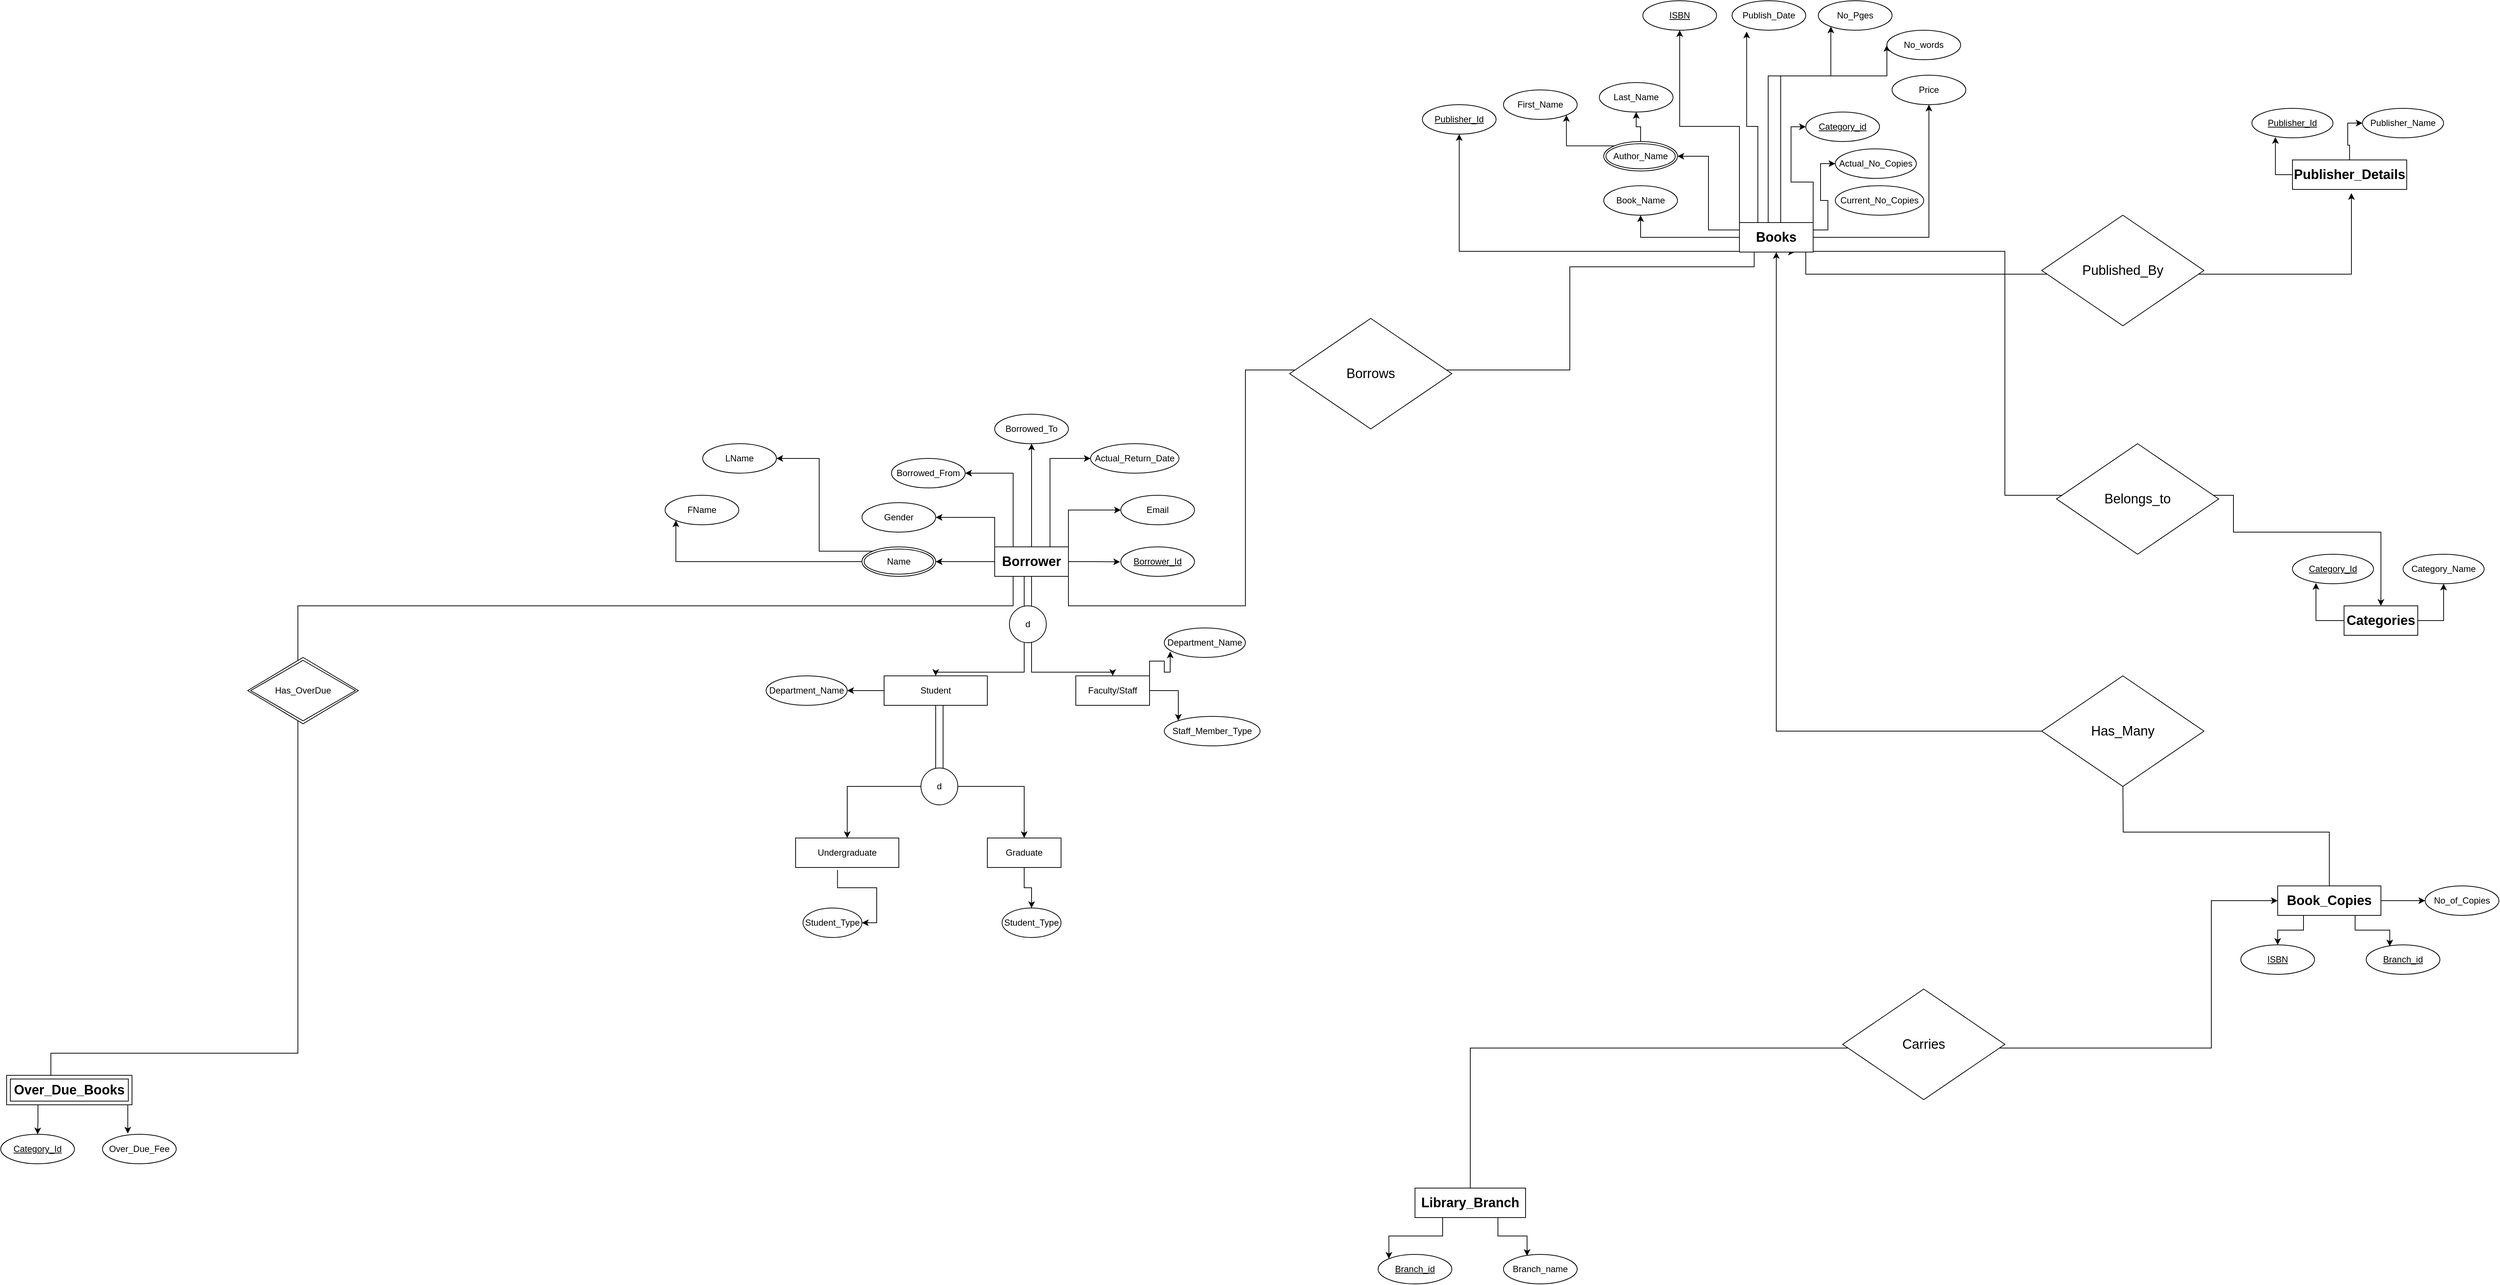 <mxfile version="14.0.5" type="device" pages="2"><diagram id="R2lEEEUBdFMjLlhIrx00" name="Page-1"><mxGraphModel dx="12807" dy="7220" grid="1" gridSize="17" guides="1" tooltips="1" connect="1" arrows="1" fold="1" page="1" pageScale="1" pageWidth="1100" pageHeight="1700" math="0" shadow="0" extFonts="Permanent Marker^https://fonts.googleapis.com/css?family=Permanent+Marker"><root><mxCell id="0"/><mxCell id="1" parent="0"/><mxCell id="sF-dN9CHuzprk0AB-L-R-98" style="edgeStyle=orthogonalEdgeStyle;rounded=0;orthogonalLoop=1;jettySize=auto;html=1;exitX=0.25;exitY=1;exitDx=0;exitDy=0;" parent="1" source="tCnFIZsFr3zpVP0fDSDP-2" edge="1"><mxGeometry relative="1" as="geometry"><mxPoint x="-1253" y="-692" as="sourcePoint"/><mxPoint x="-2533" y="-35" as="targetPoint"/><Array as="points"><mxPoint x="-1228" y="-692"/><mxPoint x="-2198" y="-692"/><mxPoint x="-2198" y="-85"/><mxPoint x="-2533" y="-85"/></Array></mxGeometry></mxCell><mxCell id="sF-dN9CHuzprk0AB-L-R-95" style="edgeStyle=orthogonalEdgeStyle;rounded=0;orthogonalLoop=1;jettySize=auto;html=1;entryX=0.4;entryY=0.2;entryDx=0;entryDy=0;entryPerimeter=0;" parent="1" edge="1"><mxGeometry relative="1" as="geometry"><mxPoint x="-1323" y="-557" as="sourcePoint"/><mxPoint x="-1323" y="-447" as="targetPoint"/></mxGeometry></mxCell><mxCell id="tCnFIZsFr3zpVP0fDSDP-6" style="edgeStyle=orthogonalEdgeStyle;rounded=0;orthogonalLoop=1;jettySize=auto;html=1;exitX=0.75;exitY=1;exitDx=0;exitDy=0;entryX=0.5;entryY=0;entryDx=0;entryDy=0;" parent="1" source="tCnFIZsFr3zpVP0fDSDP-2" target="tCnFIZsFr3zpVP0fDSDP-3" edge="1"><mxGeometry relative="1" as="geometry"><Array as="points"><mxPoint x="-1203" y="-732"/><mxPoint x="-1203" y="-602"/></Array></mxGeometry></mxCell><mxCell id="sF-dN9CHuzprk0AB-L-R-78" style="edgeStyle=orthogonalEdgeStyle;rounded=0;orthogonalLoop=1;jettySize=auto;html=1;exitX=0;exitY=0.5;exitDx=0;exitDy=0;" parent="1" source="tCnFIZsFr3zpVP0fDSDP-1" target="sF-dN9CHuzprk0AB-L-R-77" edge="1"><mxGeometry relative="1" as="geometry"/></mxCell><mxCell id="sF-dN9CHuzprk0AB-L-R-93" style="edgeStyle=orthogonalEdgeStyle;rounded=0;orthogonalLoop=1;jettySize=auto;html=1;entryX=0.4;entryY=0.2;entryDx=0;entryDy=0;entryPerimeter=0;" parent="1" source="tCnFIZsFr3zpVP0fDSDP-1" target="sF-dN9CHuzprk0AB-L-R-87" edge="1"><mxGeometry relative="1" as="geometry"/></mxCell><mxCell id="tCnFIZsFr3zpVP0fDSDP-1" value="Student" style="whiteSpace=wrap;html=1;align=center;" parent="1" vertex="1"><mxGeometry x="-1403" y="-597" width="140" height="40" as="geometry"/></mxCell><mxCell id="tCnFIZsFr3zpVP0fDSDP-4" style="edgeStyle=orthogonalEdgeStyle;rounded=0;orthogonalLoop=1;jettySize=auto;html=1;entryX=0.5;entryY=0;entryDx=0;entryDy=0;" parent="1" source="tCnFIZsFr3zpVP0fDSDP-2" target="tCnFIZsFr3zpVP0fDSDP-1" edge="1"><mxGeometry relative="1" as="geometry"><Array as="points"><mxPoint x="-1213" y="-602"/></Array></mxGeometry></mxCell><mxCell id="tCnFIZsFr3zpVP0fDSDP-16" style="edgeStyle=orthogonalEdgeStyle;rounded=0;orthogonalLoop=1;jettySize=auto;html=1;" parent="1" source="tCnFIZsFr3zpVP0fDSDP-2" target="tCnFIZsFr3zpVP0fDSDP-13" edge="1"><mxGeometry relative="1" as="geometry"/></mxCell><mxCell id="tCnFIZsFr3zpVP0fDSDP-17" style="edgeStyle=orthogonalEdgeStyle;rounded=0;orthogonalLoop=1;jettySize=auto;html=1;exitX=0;exitY=0;exitDx=0;exitDy=0;entryX=1;entryY=0.5;entryDx=0;entryDy=0;" parent="1" source="tCnFIZsFr3zpVP0fDSDP-2" target="tCnFIZsFr3zpVP0fDSDP-12" edge="1"><mxGeometry relative="1" as="geometry"/></mxCell><mxCell id="tCnFIZsFr3zpVP0fDSDP-18" style="edgeStyle=orthogonalEdgeStyle;rounded=0;orthogonalLoop=1;jettySize=auto;html=1;exitX=1;exitY=0;exitDx=0;exitDy=0;entryX=0;entryY=0.5;entryDx=0;entryDy=0;" parent="1" source="tCnFIZsFr3zpVP0fDSDP-2" target="tCnFIZsFr3zpVP0fDSDP-11" edge="1"><mxGeometry relative="1" as="geometry"><mxPoint x="-1093" y="-822" as="targetPoint"/></mxGeometry></mxCell><mxCell id="sF-dN9CHuzprk0AB-L-R-61" style="edgeStyle=orthogonalEdgeStyle;rounded=0;orthogonalLoop=1;jettySize=auto;html=1;exitX=1;exitY=0.5;exitDx=0;exitDy=0;" parent="1" source="tCnFIZsFr3zpVP0fDSDP-2" edge="1"><mxGeometry relative="1" as="geometry"><mxPoint x="-1083" y="-751.667" as="targetPoint"/></mxGeometry></mxCell><mxCell id="sF-dN9CHuzprk0AB-L-R-64" style="edgeStyle=orthogonalEdgeStyle;rounded=0;orthogonalLoop=1;jettySize=auto;html=1;exitX=0.5;exitY=0;exitDx=0;exitDy=0;entryX=0.5;entryY=1;entryDx=0;entryDy=0;" parent="1" source="tCnFIZsFr3zpVP0fDSDP-2" target="sF-dN9CHuzprk0AB-L-R-63" edge="1"><mxGeometry relative="1" as="geometry"/></mxCell><mxCell id="sF-dN9CHuzprk0AB-L-R-65" style="edgeStyle=orthogonalEdgeStyle;rounded=0;orthogonalLoop=1;jettySize=auto;html=1;exitX=0.25;exitY=0;exitDx=0;exitDy=0;entryX=1;entryY=0.5;entryDx=0;entryDy=0;" parent="1" source="tCnFIZsFr3zpVP0fDSDP-2" target="sF-dN9CHuzprk0AB-L-R-62" edge="1"><mxGeometry relative="1" as="geometry"/></mxCell><mxCell id="sF-dN9CHuzprk0AB-L-R-68" style="edgeStyle=orthogonalEdgeStyle;rounded=0;orthogonalLoop=1;jettySize=auto;html=1;exitX=0.75;exitY=0;exitDx=0;exitDy=0;entryX=0;entryY=0.5;entryDx=0;entryDy=0;" parent="1" source="tCnFIZsFr3zpVP0fDSDP-2" target="sF-dN9CHuzprk0AB-L-R-66" edge="1"><mxGeometry relative="1" as="geometry"/></mxCell><mxCell id="sF-dN9CHuzprk0AB-L-R-100" style="edgeStyle=orthogonalEdgeStyle;rounded=0;orthogonalLoop=1;jettySize=auto;html=1;exitX=1;exitY=1;exitDx=0;exitDy=0;entryX=0.75;entryY=1;entryDx=0;entryDy=0;" parent="1" source="tCnFIZsFr3zpVP0fDSDP-2" target="tCnFIZsFr3zpVP0fDSDP-47" edge="1"><mxGeometry relative="1" as="geometry"><Array as="points"><mxPoint x="-1153" y="-692"/><mxPoint x="-913" y="-692"/><mxPoint x="-913" y="-1012"/><mxPoint x="-473" y="-1012"/><mxPoint x="-473" y="-1152"/><mxPoint x="-223" y="-1152"/><mxPoint x="-223" y="-1172"/></Array></mxGeometry></mxCell><mxCell id="tCnFIZsFr3zpVP0fDSDP-2" value="&lt;b&gt;&lt;font style=&quot;font-size: 18px&quot;&gt;Borrower&lt;/font&gt;&lt;/b&gt;" style="whiteSpace=wrap;html=1;align=center;" parent="1" vertex="1"><mxGeometry x="-1253" y="-772" width="100" height="40" as="geometry"/></mxCell><mxCell id="tCnFIZsFr3zpVP0fDSDP-35" style="edgeStyle=orthogonalEdgeStyle;rounded=0;orthogonalLoop=1;jettySize=auto;html=1;exitX=1;exitY=0;exitDx=0;exitDy=0;entryX=0.073;entryY=0.8;entryDx=0;entryDy=0;entryPerimeter=0;" parent="1" source="tCnFIZsFr3zpVP0fDSDP-3" target="tCnFIZsFr3zpVP0fDSDP-34" edge="1"><mxGeometry relative="1" as="geometry"/></mxCell><mxCell id="sF-dN9CHuzprk0AB-L-R-118" style="edgeStyle=orthogonalEdgeStyle;rounded=0;orthogonalLoop=1;jettySize=auto;html=1;entryX=0;entryY=0;entryDx=0;entryDy=0;" parent="1" source="tCnFIZsFr3zpVP0fDSDP-3" target="sF-dN9CHuzprk0AB-L-R-117" edge="1"><mxGeometry relative="1" as="geometry"/></mxCell><mxCell id="tCnFIZsFr3zpVP0fDSDP-3" value="Faculty/Staff" style="whiteSpace=wrap;html=1;align=center;" parent="1" vertex="1"><mxGeometry x="-1143" y="-597" width="100" height="40" as="geometry"/></mxCell><mxCell id="tCnFIZsFr3zpVP0fDSDP-7" value="d" style="ellipse;whiteSpace=wrap;html=1;aspect=fixed;" parent="1" vertex="1"><mxGeometry x="-1233" y="-692" width="50" height="50" as="geometry"/></mxCell><mxCell id="tCnFIZsFr3zpVP0fDSDP-11" value="Email" style="ellipse;whiteSpace=wrap;html=1;align=center;" parent="1" vertex="1"><mxGeometry x="-1082" y="-842" width="100" height="40" as="geometry"/></mxCell><mxCell id="tCnFIZsFr3zpVP0fDSDP-12" value="Gender" style="ellipse;whiteSpace=wrap;html=1;align=center;" parent="1" vertex="1"><mxGeometry x="-1433" y="-832" width="100" height="40" as="geometry"/></mxCell><mxCell id="dFrWbCAz7sI0BylnyKHk-6" style="edgeStyle=orthogonalEdgeStyle;rounded=0;orthogonalLoop=1;jettySize=auto;html=1;entryX=0;entryY=1;entryDx=0;entryDy=0;" parent="1" source="tCnFIZsFr3zpVP0fDSDP-13" target="dFrWbCAz7sI0BylnyKHk-4" edge="1"><mxGeometry relative="1" as="geometry"/></mxCell><mxCell id="dFrWbCAz7sI0BylnyKHk-8" style="edgeStyle=orthogonalEdgeStyle;rounded=0;orthogonalLoop=1;jettySize=auto;html=1;exitX=0;exitY=0;exitDx=0;exitDy=0;entryX=1;entryY=0.5;entryDx=0;entryDy=0;" parent="1" source="tCnFIZsFr3zpVP0fDSDP-13" target="dFrWbCAz7sI0BylnyKHk-7" edge="1"><mxGeometry relative="1" as="geometry"/></mxCell><mxCell id="tCnFIZsFr3zpVP0fDSDP-13" value="Name" style="ellipse;shape=doubleEllipse;margin=3;whiteSpace=wrap;html=1;align=center;" parent="1" vertex="1"><mxGeometry x="-1433" y="-772" width="100" height="40" as="geometry"/></mxCell><mxCell id="tCnFIZsFr3zpVP0fDSDP-34" value="Department_Name" style="ellipse;whiteSpace=wrap;html=1;align=center;" parent="1" vertex="1"><mxGeometry x="-1023" y="-662" width="110" height="40" as="geometry"/></mxCell><mxCell id="tCnFIZsFr3zpVP0fDSDP-44" style="edgeStyle=orthogonalEdgeStyle;rounded=0;orthogonalLoop=1;jettySize=auto;html=1;" parent="1" source="tCnFIZsFr3zpVP0fDSDP-47" target="tCnFIZsFr3zpVP0fDSDP-54" edge="1"><mxGeometry relative="1" as="geometry"/></mxCell><mxCell id="tCnFIZsFr3zpVP0fDSDP-45" style="edgeStyle=orthogonalEdgeStyle;rounded=0;orthogonalLoop=1;jettySize=auto;html=1;exitX=0;exitY=0;exitDx=0;exitDy=0;entryX=0.5;entryY=1;entryDx=0;entryDy=0;" parent="1" source="tCnFIZsFr3zpVP0fDSDP-47" target="tCnFIZsFr3zpVP0fDSDP-53" edge="1"><mxGeometry relative="1" as="geometry"><mxPoint x="-323" y="-1462" as="targetPoint"/></mxGeometry></mxCell><mxCell id="tCnFIZsFr3zpVP0fDSDP-46" style="edgeStyle=orthogonalEdgeStyle;rounded=0;orthogonalLoop=1;jettySize=auto;html=1;exitX=1;exitY=0;exitDx=0;exitDy=0;entryX=0;entryY=0.5;entryDx=0;entryDy=0;" parent="1" source="tCnFIZsFr3zpVP0fDSDP-47" target="tCnFIZsFr3zpVP0fDSDP-52" edge="1"><mxGeometry relative="1" as="geometry"><mxPoint x="-83" y="-1262" as="targetPoint"/></mxGeometry></mxCell><mxCell id="sF-dN9CHuzprk0AB-L-R-48" style="edgeStyle=orthogonalEdgeStyle;rounded=0;orthogonalLoop=1;jettySize=auto;html=1;exitX=0;exitY=0.25;exitDx=0;exitDy=0;entryX=1;entryY=0.5;entryDx=0;entryDy=0;" parent="1" source="tCnFIZsFr3zpVP0fDSDP-47" target="tCnFIZsFr3zpVP0fDSDP-64" edge="1"><mxGeometry relative="1" as="geometry"/></mxCell><mxCell id="sF-dN9CHuzprk0AB-L-R-51" style="edgeStyle=orthogonalEdgeStyle;rounded=0;orthogonalLoop=1;jettySize=auto;html=1;exitX=1;exitY=0.25;exitDx=0;exitDy=0;entryX=0;entryY=0.5;entryDx=0;entryDy=0;" parent="1" source="tCnFIZsFr3zpVP0fDSDP-47" target="sF-dN9CHuzprk0AB-L-R-50" edge="1"><mxGeometry relative="1" as="geometry"/></mxCell><mxCell id="sF-dN9CHuzprk0AB-L-R-54" style="edgeStyle=orthogonalEdgeStyle;rounded=0;orthogonalLoop=1;jettySize=auto;html=1;exitX=0;exitY=0.75;exitDx=0;exitDy=0;entryX=0.5;entryY=1;entryDx=0;entryDy=0;" parent="1" source="tCnFIZsFr3zpVP0fDSDP-47" target="sF-dN9CHuzprk0AB-L-R-53" edge="1"><mxGeometry relative="1" as="geometry"><Array as="points"><mxPoint x="-243" y="-1173"/><mxPoint x="-623" y="-1173"/></Array></mxGeometry></mxCell><mxCell id="sF-dN9CHuzprk0AB-L-R-104" style="edgeStyle=orthogonalEdgeStyle;rounded=0;orthogonalLoop=1;jettySize=auto;html=1;" parent="1" source="tCnFIZsFr3zpVP0fDSDP-47" edge="1"><mxGeometry relative="1" as="geometry"><mxPoint x="587" y="-1252" as="targetPoint"/><Array as="points"><mxPoint x="-153" y="-1142"/><mxPoint x="587" y="-1142"/></Array></mxGeometry></mxCell><mxCell id="sF-dN9CHuzprk0AB-L-R-106" style="edgeStyle=orthogonalEdgeStyle;rounded=0;orthogonalLoop=1;jettySize=auto;html=1;entryX=0.5;entryY=0;entryDx=0;entryDy=0;" parent="1" source="tCnFIZsFr3zpVP0fDSDP-47" target="sF-dN9CHuzprk0AB-L-R-37" edge="1"><mxGeometry relative="1" as="geometry"><Array as="points"><mxPoint x="117" y="-1173"/><mxPoint x="117" y="-842"/><mxPoint x="427" y="-842"/><mxPoint x="427" y="-792"/><mxPoint x="627" y="-792"/></Array></mxGeometry></mxCell><mxCell id="sF-dN9CHuzprk0AB-L-R-108" style="edgeStyle=orthogonalEdgeStyle;rounded=0;orthogonalLoop=1;jettySize=auto;html=1;exitX=0;exitY=0.5;exitDx=0;exitDy=0;" parent="1" source="sF-dN9CHuzprk0AB-L-R-107" target="tCnFIZsFr3zpVP0fDSDP-47" edge="1"><mxGeometry relative="1" as="geometry"><Array as="points"><mxPoint x="-193" y="-522"/></Array></mxGeometry></mxCell><mxCell id="aJSfg6Ho2Bbn-dhYuhPz-5" style="edgeStyle=orthogonalEdgeStyle;rounded=0;orthogonalLoop=1;jettySize=auto;html=1;exitX=0.25;exitY=0;exitDx=0;exitDy=0;entryX=0.198;entryY=1.047;entryDx=0;entryDy=0;entryPerimeter=0;" edge="1" parent="1" source="tCnFIZsFr3zpVP0fDSDP-47" target="aJSfg6Ho2Bbn-dhYuhPz-1"><mxGeometry relative="1" as="geometry"/></mxCell><mxCell id="aJSfg6Ho2Bbn-dhYuhPz-6" style="edgeStyle=orthogonalEdgeStyle;rounded=0;orthogonalLoop=1;jettySize=auto;html=1;exitX=0.5;exitY=0;exitDx=0;exitDy=0;" edge="1" parent="1" source="tCnFIZsFr3zpVP0fDSDP-47" target="aJSfg6Ho2Bbn-dhYuhPz-2"><mxGeometry relative="1" as="geometry"><Array as="points"><mxPoint x="-204" y="-1212"/><mxPoint x="-204" y="-1411"/><mxPoint x="-119" y="-1411"/></Array></mxGeometry></mxCell><mxCell id="aJSfg6Ho2Bbn-dhYuhPz-7" style="edgeStyle=orthogonalEdgeStyle;rounded=0;orthogonalLoop=1;jettySize=auto;html=1;exitX=1;exitY=0.5;exitDx=0;exitDy=0;entryX=0.5;entryY=1;entryDx=0;entryDy=0;" edge="1" parent="1" source="tCnFIZsFr3zpVP0fDSDP-47" target="aJSfg6Ho2Bbn-dhYuhPz-4"><mxGeometry relative="1" as="geometry"><mxPoint x="17" y="-1360" as="targetPoint"/></mxGeometry></mxCell><mxCell id="aJSfg6Ho2Bbn-dhYuhPz-8" style="edgeStyle=orthogonalEdgeStyle;rounded=0;orthogonalLoop=1;jettySize=auto;html=1;exitX=0.75;exitY=0;exitDx=0;exitDy=0;entryX=0;entryY=0.5;entryDx=0;entryDy=0;" edge="1" parent="1" source="tCnFIZsFr3zpVP0fDSDP-47" target="aJSfg6Ho2Bbn-dhYuhPz-3"><mxGeometry relative="1" as="geometry"><Array as="points"><mxPoint x="-187" y="-1212"/><mxPoint x="-187" y="-1411"/><mxPoint x="-43" y="-1411"/></Array></mxGeometry></mxCell><mxCell id="tCnFIZsFr3zpVP0fDSDP-47" value="&lt;b&gt;&lt;font style=&quot;font-size: 18px&quot;&gt;Books&lt;/font&gt;&lt;/b&gt;" style="whiteSpace=wrap;html=1;align=center;" parent="1" vertex="1"><mxGeometry x="-243" y="-1212" width="100" height="40" as="geometry"/></mxCell><mxCell id="tCnFIZsFr3zpVP0fDSDP-52" value="&lt;u&gt;Category_id&lt;/u&gt;" style="ellipse;whiteSpace=wrap;html=1;align=center;" parent="1" vertex="1"><mxGeometry x="-153" y="-1362" width="100" height="40" as="geometry"/></mxCell><mxCell id="tCnFIZsFr3zpVP0fDSDP-53" value="&lt;u&gt;ISBN&lt;/u&gt;" style="ellipse;whiteSpace=wrap;html=1;align=center;" parent="1" vertex="1"><mxGeometry x="-374" y="-1513" width="100" height="40" as="geometry"/></mxCell><mxCell id="tCnFIZsFr3zpVP0fDSDP-54" value="Book_Name" style="ellipse;whiteSpace=wrap;html=1;align=center;" parent="1" vertex="1"><mxGeometry x="-427" y="-1262" width="100" height="40" as="geometry"/></mxCell><mxCell id="sF-dN9CHuzprk0AB-L-R-46" style="edgeStyle=orthogonalEdgeStyle;rounded=0;orthogonalLoop=1;jettySize=auto;html=1;exitX=0;exitY=0;exitDx=0;exitDy=0;entryX=1;entryY=1;entryDx=0;entryDy=0;" parent="1" source="tCnFIZsFr3zpVP0fDSDP-64" target="tCnFIZsFr3zpVP0fDSDP-66" edge="1"><mxGeometry relative="1" as="geometry"/></mxCell><mxCell id="sF-dN9CHuzprk0AB-L-R-47" style="edgeStyle=orthogonalEdgeStyle;rounded=0;orthogonalLoop=1;jettySize=auto;html=1;exitX=0.5;exitY=0;exitDx=0;exitDy=0;entryX=0.5;entryY=1;entryDx=0;entryDy=0;" parent="1" source="tCnFIZsFr3zpVP0fDSDP-64" target="tCnFIZsFr3zpVP0fDSDP-65" edge="1"><mxGeometry relative="1" as="geometry"/></mxCell><mxCell id="tCnFIZsFr3zpVP0fDSDP-64" value="Author_Name" style="ellipse;shape=doubleEllipse;margin=3;whiteSpace=wrap;html=1;align=center;" parent="1" vertex="1"><mxGeometry x="-427" y="-1322" width="100" height="40" as="geometry"/></mxCell><mxCell id="tCnFIZsFr3zpVP0fDSDP-65" value="Last_Name" style="ellipse;whiteSpace=wrap;html=1;align=center;" parent="1" vertex="1"><mxGeometry x="-433" y="-1402" width="100" height="40" as="geometry"/></mxCell><mxCell id="tCnFIZsFr3zpVP0fDSDP-66" value="First_Name" style="ellipse;whiteSpace=wrap;html=1;align=center;" parent="1" vertex="1"><mxGeometry x="-563" y="-1392" width="100" height="40" as="geometry"/></mxCell><mxCell id="sF-dN9CHuzprk0AB-L-R-5" style="edgeStyle=orthogonalEdgeStyle;rounded=0;orthogonalLoop=1;jettySize=auto;html=1;exitX=0.25;exitY=1;exitDx=0;exitDy=0;entryX=0.5;entryY=0;entryDx=0;entryDy=0;" parent="1" source="4z2jlEt2noFxoXQpyNFr-3" target="sF-dN9CHuzprk0AB-L-R-2" edge="1"><mxGeometry relative="1" as="geometry"/></mxCell><mxCell id="sF-dN9CHuzprk0AB-L-R-6" style="edgeStyle=orthogonalEdgeStyle;rounded=0;orthogonalLoop=1;jettySize=auto;html=1;exitX=0.75;exitY=1;exitDx=0;exitDy=0;entryX=0.32;entryY=0.05;entryDx=0;entryDy=0;entryPerimeter=0;" parent="1" source="4z2jlEt2noFxoXQpyNFr-3" target="sF-dN9CHuzprk0AB-L-R-3" edge="1"><mxGeometry relative="1" as="geometry"/></mxCell><mxCell id="sF-dN9CHuzprk0AB-L-R-7" style="edgeStyle=orthogonalEdgeStyle;rounded=0;orthogonalLoop=1;jettySize=auto;html=1;exitX=1;exitY=0.5;exitDx=0;exitDy=0;entryX=0;entryY=0.5;entryDx=0;entryDy=0;" parent="1" source="4z2jlEt2noFxoXQpyNFr-3" target="sF-dN9CHuzprk0AB-L-R-4" edge="1"><mxGeometry relative="1" as="geometry"/></mxCell><mxCell id="4z2jlEt2noFxoXQpyNFr-3" value="&lt;b&gt;&lt;font style=&quot;font-size: 18px&quot;&gt;Book_Copies&lt;/font&gt;&lt;/b&gt;" style="whiteSpace=wrap;html=1;align=center;" parent="1" vertex="1"><mxGeometry x="487" y="-312" width="140" height="40" as="geometry"/></mxCell><mxCell id="4z2jlEt2noFxoXQpyNFr-4" value="&lt;u&gt;Category_Id&lt;/u&gt;" style="ellipse;whiteSpace=wrap;html=1;align=center;" parent="1" vertex="1"><mxGeometry x="-2601" y="25" width="100" height="40" as="geometry"/></mxCell><mxCell id="sF-dN9CHuzprk0AB-L-R-2" value="&lt;u&gt;ISBN&lt;/u&gt;" style="ellipse;whiteSpace=wrap;html=1;align=center;" parent="1" vertex="1"><mxGeometry x="437" y="-232" width="100" height="40" as="geometry"/></mxCell><mxCell id="sF-dN9CHuzprk0AB-L-R-3" value="&lt;u&gt;Branch_id&lt;/u&gt;" style="ellipse;whiteSpace=wrap;html=1;align=center;" parent="1" vertex="1"><mxGeometry x="607" y="-232" width="100" height="40" as="geometry"/></mxCell><mxCell id="sF-dN9CHuzprk0AB-L-R-4" value="No_of_Copies" style="ellipse;whiteSpace=wrap;html=1;align=center;" parent="1" vertex="1"><mxGeometry x="687" y="-312" width="100" height="40" as="geometry"/></mxCell><mxCell id="sF-dN9CHuzprk0AB-L-R-15" style="edgeStyle=orthogonalEdgeStyle;rounded=0;orthogonalLoop=1;jettySize=auto;html=1;exitX=0.25;exitY=1;exitDx=0;exitDy=0;entryX=0;entryY=0;entryDx=0;entryDy=0;" parent="1" source="sF-dN9CHuzprk0AB-L-R-18" target="sF-dN9CHuzprk0AB-L-R-21" edge="1"><mxGeometry relative="1" as="geometry"><mxPoint x="-683" y="188" as="targetPoint"/></mxGeometry></mxCell><mxCell id="sF-dN9CHuzprk0AB-L-R-16" style="edgeStyle=orthogonalEdgeStyle;rounded=0;orthogonalLoop=1;jettySize=auto;html=1;exitX=0.75;exitY=1;exitDx=0;exitDy=0;entryX=0.32;entryY=0.05;entryDx=0;entryDy=0;entryPerimeter=0;" parent="1" source="sF-dN9CHuzprk0AB-L-R-18" target="sF-dN9CHuzprk0AB-L-R-19" edge="1"><mxGeometry relative="1" as="geometry"/></mxCell><mxCell id="sF-dN9CHuzprk0AB-L-R-102" style="edgeStyle=orthogonalEdgeStyle;rounded=0;orthogonalLoop=1;jettySize=auto;html=1;exitX=0.5;exitY=0;exitDx=0;exitDy=0;entryX=0;entryY=0.5;entryDx=0;entryDy=0;" parent="1" source="sF-dN9CHuzprk0AB-L-R-18" target="4z2jlEt2noFxoXQpyNFr-3" edge="1"><mxGeometry relative="1" as="geometry"><Array as="points"><mxPoint x="-608" y="-92"/><mxPoint x="397" y="-92"/><mxPoint x="397" y="-292"/></Array></mxGeometry></mxCell><mxCell id="sF-dN9CHuzprk0AB-L-R-18" value="&lt;span style=&quot;font-size: 18px&quot;&gt;&lt;b&gt;Library_Branch&lt;/b&gt;&lt;/span&gt;" style="whiteSpace=wrap;html=1;align=center;" parent="1" vertex="1"><mxGeometry x="-683" y="98" width="150" height="40" as="geometry"/></mxCell><mxCell id="sF-dN9CHuzprk0AB-L-R-19" value="Branch_name" style="ellipse;whiteSpace=wrap;html=1;align=center;" parent="1" vertex="1"><mxGeometry x="-563" y="188" width="100" height="40" as="geometry"/></mxCell><mxCell id="sF-dN9CHuzprk0AB-L-R-21" value="&lt;u&gt;Branch_id&lt;/u&gt;" style="ellipse;whiteSpace=wrap;html=1;align=center;" parent="1" vertex="1"><mxGeometry x="-733" y="188" width="100" height="40" as="geometry"/></mxCell><mxCell id="sF-dN9CHuzprk0AB-L-R-24" value="Over_Due_Fee" style="ellipse;whiteSpace=wrap;html=1;align=center;" parent="1" vertex="1"><mxGeometry x="-2463" y="25" width="100" height="40" as="geometry"/></mxCell><mxCell id="sF-dN9CHuzprk0AB-L-R-43" style="edgeStyle=orthogonalEdgeStyle;rounded=0;orthogonalLoop=1;jettySize=auto;html=1;exitX=1;exitY=0.5;exitDx=0;exitDy=0;entryX=0.5;entryY=1;entryDx=0;entryDy=0;" parent="1" source="sF-dN9CHuzprk0AB-L-R-37" target="sF-dN9CHuzprk0AB-L-R-39" edge="1"><mxGeometry relative="1" as="geometry"/></mxCell><mxCell id="sF-dN9CHuzprk0AB-L-R-44" style="edgeStyle=orthogonalEdgeStyle;rounded=0;orthogonalLoop=1;jettySize=auto;html=1;exitX=0;exitY=0.5;exitDx=0;exitDy=0;entryX=0.29;entryY=0.975;entryDx=0;entryDy=0;entryPerimeter=0;" parent="1" source="sF-dN9CHuzprk0AB-L-R-37" target="sF-dN9CHuzprk0AB-L-R-38" edge="1"><mxGeometry relative="1" as="geometry"/></mxCell><mxCell id="sF-dN9CHuzprk0AB-L-R-37" value="&lt;span style=&quot;font-size: 18px&quot;&gt;&lt;b&gt;Categories&lt;/b&gt;&lt;/span&gt;" style="whiteSpace=wrap;html=1;align=center;" parent="1" vertex="1"><mxGeometry x="577" y="-692" width="100" height="40" as="geometry"/></mxCell><mxCell id="sF-dN9CHuzprk0AB-L-R-38" value="&lt;u&gt;Category_Id&lt;/u&gt;" style="ellipse;whiteSpace=wrap;html=1;align=center;" parent="1" vertex="1"><mxGeometry x="507" y="-762" width="110" height="40" as="geometry"/></mxCell><mxCell id="sF-dN9CHuzprk0AB-L-R-39" value="Category_Name" style="ellipse;whiteSpace=wrap;html=1;align=center;" parent="1" vertex="1"><mxGeometry x="657" y="-762" width="110" height="40" as="geometry"/></mxCell><mxCell id="sF-dN9CHuzprk0AB-L-R-50" value="Actual_No_Copies" style="ellipse;whiteSpace=wrap;html=1;align=center;" parent="1" vertex="1"><mxGeometry x="-113" y="-1312" width="110" height="40" as="geometry"/></mxCell><mxCell id="sF-dN9CHuzprk0AB-L-R-52" value="Current_No_Copies" style="ellipse;whiteSpace=wrap;html=1;align=center;" parent="1" vertex="1"><mxGeometry x="-113" y="-1262" width="120" height="40" as="geometry"/></mxCell><mxCell id="sF-dN9CHuzprk0AB-L-R-53" value="&lt;u&gt;Publisher_Id&lt;/u&gt;" style="ellipse;whiteSpace=wrap;html=1;align=center;" parent="1" vertex="1"><mxGeometry x="-673" y="-1372" width="100" height="40" as="geometry"/></mxCell><mxCell id="sF-dN9CHuzprk0AB-L-R-56" style="edgeStyle=orthogonalEdgeStyle;rounded=0;orthogonalLoop=1;jettySize=auto;html=1;exitX=0;exitY=0.5;exitDx=0;exitDy=0;entryX=0.29;entryY=0.975;entryDx=0;entryDy=0;entryPerimeter=0;" parent="1" source="sF-dN9CHuzprk0AB-L-R-57" target="sF-dN9CHuzprk0AB-L-R-58" edge="1"><mxGeometry relative="1" as="geometry"/></mxCell><mxCell id="sF-dN9CHuzprk0AB-L-R-71" style="edgeStyle=orthogonalEdgeStyle;rounded=0;orthogonalLoop=1;jettySize=auto;html=1;exitX=0.5;exitY=0;exitDx=0;exitDy=0;entryX=0;entryY=0.5;entryDx=0;entryDy=0;" parent="1" source="sF-dN9CHuzprk0AB-L-R-57" target="sF-dN9CHuzprk0AB-L-R-59" edge="1"><mxGeometry relative="1" as="geometry"/></mxCell><mxCell id="sF-dN9CHuzprk0AB-L-R-57" value="&lt;span style=&quot;font-size: 18px&quot;&gt;&lt;b&gt;Publisher_Details&lt;/b&gt;&lt;/span&gt;" style="whiteSpace=wrap;html=1;align=center;" parent="1" vertex="1"><mxGeometry x="507" y="-1297" width="155" height="40" as="geometry"/></mxCell><mxCell id="sF-dN9CHuzprk0AB-L-R-58" value="&lt;u&gt;Publisher_Id&lt;/u&gt;" style="ellipse;whiteSpace=wrap;html=1;align=center;" parent="1" vertex="1"><mxGeometry x="452" y="-1367" width="110" height="40" as="geometry"/></mxCell><mxCell id="sF-dN9CHuzprk0AB-L-R-59" value="Publisher_Name" style="ellipse;whiteSpace=wrap;html=1;align=center;" parent="1" vertex="1"><mxGeometry x="602" y="-1367" width="110" height="40" as="geometry"/></mxCell><mxCell id="sF-dN9CHuzprk0AB-L-R-60" value="&lt;u&gt;Borrower_Id&lt;/u&gt;" style="ellipse;whiteSpace=wrap;html=1;align=center;" parent="1" vertex="1"><mxGeometry x="-1082" y="-772" width="100" height="40" as="geometry"/></mxCell><mxCell id="sF-dN9CHuzprk0AB-L-R-62" value="Borrowed_From&lt;span style=&quot;color: rgba(0 , 0 , 0 , 0) ; font-family: monospace ; font-size: 0px&quot;&gt;%3CmxGraphModel%3E%3Croot%3E%3CmxCell%20id%3D%220%22%2F%3E%3CmxCell%20id%3D%221%22%20parent%3D%220%22%2F%3E%3CmxCell%20id%3D%222%22%20value%3D%22Gender%22%20style%3D%22ellipse%3BwhiteSpace%3Dwrap%3Bhtml%3D1%3Balign%3Dcenter%3B%22%20vertex%3D%221%22%20parent%3D%221%22%3E%3CmxGeometry%20x%3D%22-680%22%20y%3D%22-290%22%20width%3D%22100%22%20height%3D%2240%22%20as%3D%22geometry%22%2F%3E%3C%2FmxCell%3E%3C%2Froot%3E%3C%2FmxGraphModel%3E&lt;/span&gt;" style="ellipse;whiteSpace=wrap;html=1;align=center;" parent="1" vertex="1"><mxGeometry x="-1393" y="-892" width="100" height="40" as="geometry"/></mxCell><mxCell id="sF-dN9CHuzprk0AB-L-R-63" value="Borrowed_To&lt;span style=&quot;color: rgba(0 , 0 , 0 , 0) ; font-family: monospace ; font-size: 0px&quot;&gt;%3CmxGraphModel%3E%3Croot%3E%3CmxCell%20id%3D%220%22%2F%3E%3CmxCell%20id%3D%221%22%20parent%3D%220%22%2F%3E%3CmxCell%20id%3D%222%22%20value%3D%22Gender%22%20style%3D%22ellipse%3BwhiteSpace%3Dwrap%3Bhtml%3D1%3Balign%3Dcenter%3B%22%20vertex%3D%221%22%20parent%3D%221%22%3E%3CmxGeometry%20x%3D%22-680%22%20y%3D%22-290%22%20width%3D%22100%22%20height%3D%2240%22%20as%3D%22geometry%22%2F%3E%3C%2FmxCell%3E%3C%2Froot%3E%3C%2FmxGraphModel&lt;/span&gt;" style="ellipse;whiteSpace=wrap;html=1;align=center;" parent="1" vertex="1"><mxGeometry x="-1253" y="-952" width="100" height="40" as="geometry"/></mxCell><mxCell id="sF-dN9CHuzprk0AB-L-R-66" value="Actual_Return_Date" style="ellipse;whiteSpace=wrap;html=1;align=center;" parent="1" vertex="1"><mxGeometry x="-1123" y="-912" width="120" height="40" as="geometry"/></mxCell><mxCell id="sF-dN9CHuzprk0AB-L-R-69" value="&lt;font style=&quot;font-size: 18px&quot;&gt;&lt;br&gt;&lt;/font&gt;" style="text;html=1;align=center;verticalAlign=middle;resizable=0;points=[];autosize=1;" parent="1" vertex="1"><mxGeometry x="585" y="-1435" width="34" height="17" as="geometry"/></mxCell><mxCell id="sF-dN9CHuzprk0AB-L-R-77" value="Department_Name" style="ellipse;whiteSpace=wrap;html=1;align=center;" parent="1" vertex="1"><mxGeometry x="-1563" y="-597" width="110" height="40" as="geometry"/></mxCell><mxCell id="sF-dN9CHuzprk0AB-L-R-96" style="edgeStyle=orthogonalEdgeStyle;rounded=0;orthogonalLoop=1;jettySize=auto;html=1;exitX=1;exitY=1;exitDx=0;exitDy=0;entryX=0.343;entryY=-0.025;entryDx=0;entryDy=0;entryPerimeter=0;" parent="1" source="sF-dN9CHuzprk0AB-L-R-82" target="sF-dN9CHuzprk0AB-L-R-24" edge="1"><mxGeometry relative="1" as="geometry"/></mxCell><mxCell id="aJSfg6Ho2Bbn-dhYuhPz-9" style="edgeStyle=orthogonalEdgeStyle;rounded=0;orthogonalLoop=1;jettySize=auto;html=1;exitX=0.25;exitY=1;exitDx=0;exitDy=0;entryX=0.5;entryY=0;entryDx=0;entryDy=0;" edge="1" parent="1" source="sF-dN9CHuzprk0AB-L-R-82" target="4z2jlEt2noFxoXQpyNFr-4"><mxGeometry relative="1" as="geometry"/></mxCell><mxCell id="sF-dN9CHuzprk0AB-L-R-82" value="&lt;b&gt;&lt;font style=&quot;font-size: 18px&quot;&gt;Over_Due_Books&lt;/font&gt;&lt;/b&gt;" style="shape=ext;margin=3;double=1;whiteSpace=wrap;html=1;align=center;" parent="1" vertex="1"><mxGeometry x="-2593" y="-55" width="170" height="40" as="geometry"/></mxCell><mxCell id="sF-dN9CHuzprk0AB-L-R-83" value="Undergraduate" style="whiteSpace=wrap;html=1;align=center;" parent="1" vertex="1"><mxGeometry x="-1523" y="-377" width="140" height="40" as="geometry"/></mxCell><mxCell id="sF-dN9CHuzprk0AB-L-R-116" style="edgeStyle=orthogonalEdgeStyle;rounded=0;orthogonalLoop=1;jettySize=auto;html=1;entryX=0.5;entryY=0;entryDx=0;entryDy=0;" parent="1" source="sF-dN9CHuzprk0AB-L-R-86" target="sF-dN9CHuzprk0AB-L-R-114" edge="1"><mxGeometry relative="1" as="geometry"/></mxCell><mxCell id="sF-dN9CHuzprk0AB-L-R-86" value="Graduate" style="whiteSpace=wrap;html=1;align=center;" parent="1" vertex="1"><mxGeometry x="-1263" y="-377" width="100" height="40" as="geometry"/></mxCell><mxCell id="sF-dN9CHuzprk0AB-L-R-90" style="edgeStyle=orthogonalEdgeStyle;rounded=0;orthogonalLoop=1;jettySize=auto;html=1;" parent="1" source="sF-dN9CHuzprk0AB-L-R-87" target="sF-dN9CHuzprk0AB-L-R-83" edge="1"><mxGeometry relative="1" as="geometry"/></mxCell><mxCell id="sF-dN9CHuzprk0AB-L-R-91" style="edgeStyle=orthogonalEdgeStyle;rounded=0;orthogonalLoop=1;jettySize=auto;html=1;exitX=1;exitY=0.5;exitDx=0;exitDy=0;entryX=0.5;entryY=0;entryDx=0;entryDy=0;" parent="1" source="sF-dN9CHuzprk0AB-L-R-87" target="sF-dN9CHuzprk0AB-L-R-86" edge="1"><mxGeometry relative="1" as="geometry"/></mxCell><mxCell id="sF-dN9CHuzprk0AB-L-R-87" value="d" style="ellipse;whiteSpace=wrap;html=1;aspect=fixed;" parent="1" vertex="1"><mxGeometry x="-1353" y="-472" width="50" height="50" as="geometry"/></mxCell><mxCell id="sF-dN9CHuzprk0AB-L-R-97" value="Has_OverDue" style="shape=rhombus;double=1;perimeter=rhombusPerimeter;whiteSpace=wrap;html=1;align=center;" parent="1" vertex="1"><mxGeometry x="-2266" y="-622" width="150" height="90" as="geometry"/></mxCell><mxCell id="sF-dN9CHuzprk0AB-L-R-99" value="&lt;font style=&quot;font-size: 18px&quot;&gt;Borrows&lt;/font&gt;" style="shape=rhombus;perimeter=rhombusPerimeter;whiteSpace=wrap;html=1;align=center;" parent="1" vertex="1"><mxGeometry x="-853" y="-1082" width="220" height="150" as="geometry"/></mxCell><mxCell id="sF-dN9CHuzprk0AB-L-R-101" value="&lt;font style=&quot;font-size: 18px&quot;&gt;Carries&lt;/font&gt;" style="shape=rhombus;perimeter=rhombusPerimeter;whiteSpace=wrap;html=1;align=center;" parent="1" vertex="1"><mxGeometry x="-103" y="-172" width="220" height="150" as="geometry"/></mxCell><mxCell id="sF-dN9CHuzprk0AB-L-R-103" value="&lt;font style=&quot;font-size: 18px&quot;&gt;Published_By&lt;/font&gt;" style="shape=rhombus;perimeter=rhombusPerimeter;whiteSpace=wrap;html=1;align=center;" parent="1" vertex="1"><mxGeometry x="167" y="-1222" width="220" height="150" as="geometry"/></mxCell><mxCell id="sF-dN9CHuzprk0AB-L-R-105" value="&lt;font style=&quot;font-size: 18px&quot;&gt;Belongs_to&lt;/font&gt;" style="shape=rhombus;perimeter=rhombusPerimeter;whiteSpace=wrap;html=1;align=center;" parent="1" vertex="1"><mxGeometry x="187" y="-912" width="220" height="150" as="geometry"/></mxCell><mxCell id="sF-dN9CHuzprk0AB-L-R-109" style="edgeStyle=orthogonalEdgeStyle;rounded=0;orthogonalLoop=1;jettySize=auto;html=1;exitX=0.5;exitY=0;exitDx=0;exitDy=0;" parent="1" source="4z2jlEt2noFxoXQpyNFr-3" edge="1"><mxGeometry relative="1" as="geometry"><mxPoint x="277" y="-459" as="targetPoint"/></mxGeometry></mxCell><mxCell id="sF-dN9CHuzprk0AB-L-R-107" value="&lt;span style=&quot;font-size: 18px&quot;&gt;Has_Many&lt;/span&gt;" style="shape=rhombus;perimeter=rhombusPerimeter;whiteSpace=wrap;html=1;align=center;" parent="1" vertex="1"><mxGeometry x="167" y="-597" width="220" height="150" as="geometry"/></mxCell><mxCell id="sF-dN9CHuzprk0AB-L-R-112" style="edgeStyle=orthogonalEdgeStyle;rounded=0;orthogonalLoop=1;jettySize=auto;html=1;exitX=0.406;exitY=1.084;exitDx=0;exitDy=0;entryX=1;entryY=0.5;entryDx=0;entryDy=0;exitPerimeter=0;" parent="1" source="sF-dN9CHuzprk0AB-L-R-83" target="sF-dN9CHuzprk0AB-L-R-113" edge="1"><mxGeometry relative="1" as="geometry"><mxPoint x="-1493" y="-264.53" as="sourcePoint"/></mxGeometry></mxCell><mxCell id="sF-dN9CHuzprk0AB-L-R-113" value="Student_Type" style="ellipse;whiteSpace=wrap;html=1;align=center;" parent="1" vertex="1"><mxGeometry x="-1513" y="-282" width="80" height="40" as="geometry"/></mxCell><mxCell id="sF-dN9CHuzprk0AB-L-R-114" value="Student_Type" style="ellipse;whiteSpace=wrap;html=1;align=center;" parent="1" vertex="1"><mxGeometry x="-1243" y="-282" width="80" height="40" as="geometry"/></mxCell><mxCell id="sF-dN9CHuzprk0AB-L-R-117" value="Staff_Member_Type" style="ellipse;whiteSpace=wrap;html=1;align=center;" parent="1" vertex="1"><mxGeometry x="-1023" y="-542" width="130" height="40" as="geometry"/></mxCell><mxCell id="dFrWbCAz7sI0BylnyKHk-4" value="FName" style="ellipse;whiteSpace=wrap;html=1;align=center;" parent="1" vertex="1"><mxGeometry x="-1700" y="-842" width="100" height="40" as="geometry"/></mxCell><mxCell id="dFrWbCAz7sI0BylnyKHk-7" value="LName" style="ellipse;whiteSpace=wrap;html=1;align=center;" parent="1" vertex="1"><mxGeometry x="-1649" y="-912" width="100" height="40" as="geometry"/></mxCell><mxCell id="aJSfg6Ho2Bbn-dhYuhPz-1" value="Publish_Date" style="ellipse;whiteSpace=wrap;html=1;align=center;" vertex="1" parent="1"><mxGeometry x="-253" y="-1513" width="100" height="40" as="geometry"/></mxCell><mxCell id="aJSfg6Ho2Bbn-dhYuhPz-2" value="No_Pges" style="ellipse;whiteSpace=wrap;html=1;align=center;" vertex="1" parent="1"><mxGeometry x="-136" y="-1513" width="100" height="40" as="geometry"/></mxCell><mxCell id="aJSfg6Ho2Bbn-dhYuhPz-3" value="No_words" style="ellipse;whiteSpace=wrap;html=1;align=center;" vertex="1" parent="1"><mxGeometry x="-43" y="-1473" width="100" height="40" as="geometry"/></mxCell><mxCell id="aJSfg6Ho2Bbn-dhYuhPz-4" value="Price" style="ellipse;whiteSpace=wrap;html=1;align=center;" vertex="1" parent="1"><mxGeometry x="-36" y="-1412" width="100" height="40" as="geometry"/></mxCell></root></mxGraphModel></diagram><diagram id="yk6LCXNl-sqIr7OeKEM-" name="Page-2"><mxGraphModel dx="3301" dy="254" grid="1" gridSize="10" guides="1" tooltips="1" connect="1" arrows="1" fold="1" page="1" pageScale="1" pageWidth="1400" pageHeight="850" math="0" shadow="0"><root><mxCell id="L6cwW597DG0-yEdLEcH3-0"/><mxCell id="L6cwW597DG0-yEdLEcH3-1" parent="L6cwW597DG0-yEdLEcH3-0"/><mxCell id="X80ylDqreZvWCNN9lOXo-0" value="" style="shape=table;html=1;whiteSpace=wrap;startSize=0;container=1;collapsible=0;childLayout=tableLayout;" parent="L6cwW597DG0-yEdLEcH3-1" vertex="1"><mxGeometry x="-793" y="1164" width="1714" height="46" as="geometry"/></mxCell><mxCell id="X80ylDqreZvWCNN9lOXo-1" value="" style="shape=partialRectangle;html=1;whiteSpace=wrap;collapsible=0;dropTarget=0;pointerEvents=0;fillColor=none;top=0;left=0;bottom=0;right=0;points=[[0,0.5],[1,0.5]];portConstraint=eastwest;" parent="X80ylDqreZvWCNN9lOXo-0" vertex="1"><mxGeometry width="1714" height="46" as="geometry"/></mxCell><mxCell id="X80ylDqreZvWCNN9lOXo-2" value="Department_Name" style="shape=partialRectangle;html=1;whiteSpace=wrap;connectable=0;overflow=hidden;fillColor=none;top=0;left=0;bottom=0;right=0;" parent="X80ylDqreZvWCNN9lOXo-1" vertex="1"><mxGeometry width="158" height="46" as="geometry"/></mxCell><mxCell id="X80ylDqreZvWCNN9lOXo-3" value="FName" style="shape=partialRectangle;html=1;whiteSpace=wrap;connectable=0;overflow=hidden;fillColor=none;top=0;left=0;bottom=0;right=0;" parent="X80ylDqreZvWCNN9lOXo-1" vertex="1"><mxGeometry x="158" width="158" height="46" as="geometry"/></mxCell><mxCell id="HQHKXhZiSJZ7wg_uSaiQ-0" value="LName" style="shape=partialRectangle;html=1;whiteSpace=wrap;connectable=0;overflow=hidden;fillColor=none;top=0;left=0;bottom=0;right=0;" vertex="1" parent="X80ylDqreZvWCNN9lOXo-1"><mxGeometry x="316" width="158" height="46" as="geometry"/></mxCell><mxCell id="X80ylDqreZvWCNN9lOXo-4" value="Gender" style="shape=partialRectangle;html=1;whiteSpace=wrap;connectable=0;overflow=hidden;fillColor=none;top=0;left=0;bottom=0;right=0;" parent="X80ylDqreZvWCNN9lOXo-1" vertex="1"><mxGeometry x="474" width="157" height="46" as="geometry"/></mxCell><mxCell id="X80ylDqreZvWCNN9lOXo-5" value="Borrowed_From" style="shape=partialRectangle;html=1;whiteSpace=wrap;connectable=0;overflow=hidden;fillColor=none;top=0;left=0;bottom=0;right=0;" parent="X80ylDqreZvWCNN9lOXo-1" vertex="1"><mxGeometry x="631" width="158" height="46" as="geometry"/></mxCell><mxCell id="X80ylDqreZvWCNN9lOXo-6" value="Borrowed_Until" style="shape=partialRectangle;html=1;whiteSpace=wrap;connectable=0;overflow=hidden;fillColor=none;top=0;left=0;bottom=0;right=0;" parent="X80ylDqreZvWCNN9lOXo-1" vertex="1"><mxGeometry x="789" width="158" height="46" as="geometry"/></mxCell><mxCell id="X80ylDqreZvWCNN9lOXo-7" value="Actual_Return_Date" style="shape=partialRectangle;html=1;whiteSpace=wrap;connectable=0;overflow=hidden;fillColor=none;top=0;left=0;bottom=0;right=0;" parent="X80ylDqreZvWCNN9lOXo-1" vertex="1"><mxGeometry x="947" width="156" height="46" as="geometry"/></mxCell><mxCell id="X80ylDqreZvWCNN9lOXo-8" value="Email" style="shape=partialRectangle;html=1;whiteSpace=wrap;connectable=0;overflow=hidden;fillColor=none;top=0;left=0;bottom=0;right=0;" parent="X80ylDqreZvWCNN9lOXo-1" vertex="1"><mxGeometry x="1103" width="158" height="46" as="geometry"/></mxCell><mxCell id="X80ylDqreZvWCNN9lOXo-9" value="Borrower_Id" style="shape=partialRectangle;html=1;whiteSpace=wrap;connectable=0;overflow=hidden;fillColor=none;top=0;left=0;bottom=0;right=0;fontStyle=4" parent="X80ylDqreZvWCNN9lOXo-1" vertex="1"><mxGeometry x="1261" width="252" height="46" as="geometry"/></mxCell><mxCell id="X80ylDqreZvWCNN9lOXo-11" value="Type" style="shape=partialRectangle;html=1;whiteSpace=wrap;connectable=0;overflow=hidden;fillColor=none;top=0;left=0;bottom=0;right=0;" parent="X80ylDqreZvWCNN9lOXo-1" vertex="1"><mxGeometry x="1513" width="201" height="46" as="geometry"/></mxCell><mxCell id="X80ylDqreZvWCNN9lOXo-12" value="&lt;font style=&quot;font-size: 36px&quot;&gt;&lt;b&gt;Borrower&lt;/b&gt;&lt;/font&gt;" style="text;html=1;align=center;verticalAlign=middle;resizable=0;points=[];autosize=1;" parent="L6cwW597DG0-yEdLEcH3-1" vertex="1"><mxGeometry x="-810" y="1090" width="187" height="34" as="geometry"/></mxCell><mxCell id="X80ylDqreZvWCNN9lOXo-13" value="" style="shape=table;html=1;whiteSpace=wrap;startSize=0;container=1;collapsible=0;childLayout=tableLayout;" parent="L6cwW597DG0-yEdLEcH3-1" vertex="1"><mxGeometry x="-793" y="1330" width="1389" height="40" as="geometry"/></mxCell><mxCell id="X80ylDqreZvWCNN9lOXo-14" value="" style="shape=partialRectangle;html=1;whiteSpace=wrap;collapsible=0;dropTarget=0;pointerEvents=0;fillColor=none;top=0;left=0;bottom=0;right=0;points=[[0,0.5],[1,0.5]];portConstraint=eastwest;" parent="X80ylDqreZvWCNN9lOXo-13" vertex="1"><mxGeometry width="1389" height="40" as="geometry"/></mxCell><mxCell id="X80ylDqreZvWCNN9lOXo-15" value="&lt;u&gt;Publisher_Id&lt;/u&gt;" style="shape=partialRectangle;html=1;whiteSpace=wrap;connectable=0;overflow=hidden;fillColor=none;top=0;left=0;bottom=0;right=0;" parent="X80ylDqreZvWCNN9lOXo-14" vertex="1"><mxGeometry width="127" height="40" as="geometry"/></mxCell><mxCell id="X80ylDqreZvWCNN9lOXo-16" value="&lt;u&gt;ISBN&lt;/u&gt;" style="shape=partialRectangle;html=1;whiteSpace=wrap;connectable=0;overflow=hidden;fillColor=none;top=0;left=0;bottom=0;right=0;" parent="X80ylDqreZvWCNN9lOXo-14" vertex="1"><mxGeometry x="127" width="106" height="40" as="geometry"/></mxCell><mxCell id="X80ylDqreZvWCNN9lOXo-17" value="&lt;u&gt;Category_Id&lt;/u&gt;" style="shape=partialRectangle;html=1;whiteSpace=wrap;connectable=0;overflow=hidden;fillColor=none;top=0;left=0;bottom=0;right=0;" parent="X80ylDqreZvWCNN9lOXo-14" vertex="1"><mxGeometry x="233" width="119" height="40" as="geometry"/></mxCell><mxCell id="X80ylDqreZvWCNN9lOXo-18" value="First_Name" style="shape=partialRectangle;html=1;whiteSpace=wrap;connectable=0;overflow=hidden;fillColor=none;top=0;left=0;bottom=0;right=0;" parent="X80ylDqreZvWCNN9lOXo-14" vertex="1"><mxGeometry x="352" width="92" height="40" as="geometry"/></mxCell><mxCell id="X80ylDqreZvWCNN9lOXo-19" value="Last_Name" style="shape=partialRectangle;html=1;whiteSpace=wrap;connectable=0;overflow=hidden;fillColor=none;top=0;left=0;bottom=0;right=0;" parent="X80ylDqreZvWCNN9lOXo-14" vertex="1"><mxGeometry x="444" width="116" height="40" as="geometry"/></mxCell><mxCell id="X80ylDqreZvWCNN9lOXo-20" value="Book_Name" style="shape=partialRectangle;html=1;whiteSpace=wrap;connectable=0;overflow=hidden;fillColor=none;top=0;left=0;bottom=0;right=0;" parent="X80ylDqreZvWCNN9lOXo-14" vertex="1"><mxGeometry x="560" width="93" height="40" as="geometry"/></mxCell><mxCell id="X80ylDqreZvWCNN9lOXo-21" value="Acutal_No_Copies" style="shape=partialRectangle;html=1;whiteSpace=wrap;connectable=0;overflow=hidden;fillColor=none;top=0;left=0;bottom=0;right=0;" parent="X80ylDqreZvWCNN9lOXo-14" vertex="1"><mxGeometry x="653" width="126" height="40" as="geometry"/></mxCell><mxCell id="X80ylDqreZvWCNN9lOXo-22" value="Current_No_Copies" style="shape=partialRectangle;html=1;whiteSpace=wrap;connectable=0;overflow=hidden;fillColor=none;top=0;left=0;bottom=0;right=0;" parent="X80ylDqreZvWCNN9lOXo-14" vertex="1"><mxGeometry x="779" width="122" height="40" as="geometry"/></mxCell><mxCell id="M4sV4jDgNju2l3FGM6Nd-10" value="Publish_date" style="shape=partialRectangle;html=1;whiteSpace=wrap;connectable=0;overflow=hidden;fillColor=none;top=0;left=0;bottom=0;right=0;" parent="X80ylDqreZvWCNN9lOXo-14" vertex="1"><mxGeometry x="901" width="122" height="40" as="geometry"/></mxCell><mxCell id="R26imL8coi69UPEJ78j2-0" value="No_pages" style="shape=partialRectangle;html=1;whiteSpace=wrap;connectable=0;overflow=hidden;fillColor=none;top=0;left=0;bottom=0;right=0;" parent="X80ylDqreZvWCNN9lOXo-14" vertex="1"><mxGeometry x="1023" width="122" height="40" as="geometry"/></mxCell><mxCell id="M4sV4jDgNju2l3FGM6Nd-11" value="No_of_words" style="shape=partialRectangle;html=1;whiteSpace=wrap;connectable=0;overflow=hidden;fillColor=none;top=0;left=0;bottom=0;right=0;" parent="X80ylDqreZvWCNN9lOXo-14" vertex="1"><mxGeometry x="1145" width="122" height="40" as="geometry"/></mxCell><mxCell id="M4sV4jDgNju2l3FGM6Nd-12" value="Price" style="shape=partialRectangle;html=1;whiteSpace=wrap;connectable=0;overflow=hidden;fillColor=none;top=0;left=0;bottom=0;right=0;" parent="X80ylDqreZvWCNN9lOXo-14" vertex="1"><mxGeometry x="1267" width="122" height="40" as="geometry"/></mxCell><mxCell id="X80ylDqreZvWCNN9lOXo-23" value="&lt;font style=&quot;font-size: 36px&quot;&gt;&lt;b&gt;Books&lt;/b&gt;&lt;/font&gt;" style="text;html=1;align=center;verticalAlign=middle;resizable=0;points=[];autosize=1;" parent="L6cwW597DG0-yEdLEcH3-1" vertex="1"><mxGeometry x="-810" y="1260" width="136" height="34" as="geometry"/></mxCell><mxCell id="X80ylDqreZvWCNN9lOXo-24" value="" style="shape=table;html=1;whiteSpace=wrap;startSize=0;container=1;collapsible=0;childLayout=tableLayout;" parent="L6cwW597DG0-yEdLEcH3-1" vertex="1"><mxGeometry x="-793" y="1722" width="214" height="40" as="geometry"/></mxCell><mxCell id="X80ylDqreZvWCNN9lOXo-25" value="" style="shape=partialRectangle;html=1;whiteSpace=wrap;collapsible=0;dropTarget=0;pointerEvents=0;fillColor=none;top=0;left=0;bottom=0;right=0;points=[[0,0.5],[1,0.5]];portConstraint=eastwest;" parent="X80ylDqreZvWCNN9lOXo-24" vertex="1"><mxGeometry width="214" height="40" as="geometry"/></mxCell><mxCell id="X80ylDqreZvWCNN9lOXo-26" value="&lt;u&gt;Branch_Id&lt;/u&gt;" style="shape=partialRectangle;html=1;whiteSpace=wrap;connectable=0;overflow=hidden;fillColor=none;top=0;left=0;bottom=0;right=0;" parent="X80ylDqreZvWCNN9lOXo-25" vertex="1"><mxGeometry width="107" height="40" as="geometry"/></mxCell><mxCell id="X80ylDqreZvWCNN9lOXo-27" value="Branch_Name" style="shape=partialRectangle;html=1;whiteSpace=wrap;connectable=0;overflow=hidden;fillColor=none;top=0;left=0;bottom=0;right=0;" parent="X80ylDqreZvWCNN9lOXo-25" vertex="1"><mxGeometry x="107" width="107" height="40" as="geometry"/></mxCell><mxCell id="X80ylDqreZvWCNN9lOXo-28" value="&lt;font style=&quot;font-size: 36px&quot;&gt;&lt;b&gt;Library Branch&lt;/b&gt;&lt;/font&gt;" style="text;html=1;align=center;verticalAlign=middle;resizable=0;points=[];autosize=1;" parent="L6cwW597DG0-yEdLEcH3-1" vertex="1"><mxGeometry x="-810" y="1670" width="289" height="34" as="geometry"/></mxCell><mxCell id="X80ylDqreZvWCNN9lOXo-29" value="&lt;font style=&quot;font-size: 36px&quot;&gt;&lt;b&gt;Book_Copies&lt;/b&gt;&lt;/font&gt;" style="text;html=1;align=center;verticalAlign=middle;resizable=0;points=[];autosize=1;" parent="L6cwW597DG0-yEdLEcH3-1" vertex="1"><mxGeometry x="-800" y="1820" width="250" height="30" as="geometry"/></mxCell><mxCell id="X80ylDqreZvWCNN9lOXo-30" value="" style="shape=table;html=1;whiteSpace=wrap;startSize=0;container=1;collapsible=0;childLayout=tableLayout;" parent="L6cwW597DG0-yEdLEcH3-1" vertex="1"><mxGeometry x="-791" y="1870" width="283" height="40" as="geometry"/></mxCell><mxCell id="X80ylDqreZvWCNN9lOXo-31" value="" style="shape=partialRectangle;html=1;whiteSpace=wrap;collapsible=0;dropTarget=0;pointerEvents=0;fillColor=none;top=0;left=0;bottom=0;right=0;points=[[0,0.5],[1,0.5]];portConstraint=eastwest;" parent="X80ylDqreZvWCNN9lOXo-30" vertex="1"><mxGeometry width="283" height="40" as="geometry"/></mxCell><mxCell id="X80ylDqreZvWCNN9lOXo-32" value="&lt;u&gt;ISBN&lt;/u&gt;" style="shape=partialRectangle;html=1;whiteSpace=wrap;connectable=0;overflow=hidden;fillColor=none;top=0;left=0;bottom=0;right=0;" parent="X80ylDqreZvWCNN9lOXo-31" vertex="1"><mxGeometry width="85" height="40" as="geometry"/></mxCell><mxCell id="X80ylDqreZvWCNN9lOXo-33" value="&lt;u&gt;Branch_Id&lt;/u&gt;" style="shape=partialRectangle;html=1;whiteSpace=wrap;connectable=0;overflow=hidden;fillColor=none;top=0;left=0;bottom=0;right=0;" parent="X80ylDqreZvWCNN9lOXo-31" vertex="1"><mxGeometry x="85" width="104" height="40" as="geometry"/></mxCell><mxCell id="X80ylDqreZvWCNN9lOXo-34" value="No_Copies" style="shape=partialRectangle;html=1;whiteSpace=wrap;connectable=0;overflow=hidden;fillColor=none;top=0;left=0;bottom=0;right=0;" parent="X80ylDqreZvWCNN9lOXo-31" vertex="1"><mxGeometry x="189" width="94" height="40" as="geometry"/></mxCell><mxCell id="X80ylDqreZvWCNN9lOXo-35" value="" style="shape=table;html=1;whiteSpace=wrap;startSize=0;container=1;collapsible=0;childLayout=tableLayout;" parent="L6cwW597DG0-yEdLEcH3-1" vertex="1"><mxGeometry x="-783" y="2045" width="211" height="40" as="geometry"/></mxCell><mxCell id="X80ylDqreZvWCNN9lOXo-36" value="" style="shape=partialRectangle;html=1;whiteSpace=wrap;collapsible=0;dropTarget=0;pointerEvents=0;fillColor=none;top=0;left=0;bottom=0;right=0;points=[[0,0.5],[1,0.5]];portConstraint=eastwest;" parent="X80ylDqreZvWCNN9lOXo-35" vertex="1"><mxGeometry width="211" height="40" as="geometry"/></mxCell><mxCell id="X80ylDqreZvWCNN9lOXo-37" value="&lt;u&gt;Category_Id&lt;/u&gt;" style="shape=partialRectangle;html=1;whiteSpace=wrap;connectable=0;overflow=hidden;fillColor=none;top=0;left=0;bottom=0;right=0;" parent="X80ylDqreZvWCNN9lOXo-36" vertex="1"><mxGeometry width="97" height="40" as="geometry"/></mxCell><mxCell id="X80ylDqreZvWCNN9lOXo-39" value="Over_Due_Fee" style="shape=partialRectangle;html=1;whiteSpace=wrap;connectable=0;overflow=hidden;fillColor=none;top=0;left=0;bottom=0;right=0;" parent="X80ylDqreZvWCNN9lOXo-36" vertex="1"><mxGeometry x="97" width="114" height="40" as="geometry"/></mxCell><mxCell id="X80ylDqreZvWCNN9lOXo-40" value="&lt;b style=&quot;font-size: 36px&quot;&gt;Over_Due&lt;/b&gt;" style="text;html=1;align=center;verticalAlign=middle;resizable=0;points=[];autosize=1;" parent="L6cwW597DG0-yEdLEcH3-1" vertex="1"><mxGeometry x="-800" y="1977" width="204" height="34" as="geometry"/></mxCell><mxCell id="X80ylDqreZvWCNN9lOXo-41" value="" style="shape=table;html=1;whiteSpace=wrap;startSize=0;container=1;collapsible=0;childLayout=tableLayout;" parent="L6cwW597DG0-yEdLEcH3-1" vertex="1"><mxGeometry x="-791" y="2249" width="240" height="40" as="geometry"/></mxCell><mxCell id="X80ylDqreZvWCNN9lOXo-42" value="" style="shape=partialRectangle;html=1;whiteSpace=wrap;collapsible=0;dropTarget=0;pointerEvents=0;fillColor=none;top=0;left=0;bottom=0;right=0;points=[[0,0.5],[1,0.5]];portConstraint=eastwest;" parent="X80ylDqreZvWCNN9lOXo-41" vertex="1"><mxGeometry width="240" height="40" as="geometry"/></mxCell><mxCell id="X80ylDqreZvWCNN9lOXo-43" value="&lt;u&gt;Publisher_Id&lt;/u&gt;" style="shape=partialRectangle;html=1;whiteSpace=wrap;connectable=0;overflow=hidden;fillColor=none;top=0;left=0;bottom=0;right=0;" parent="X80ylDqreZvWCNN9lOXo-42" vertex="1"><mxGeometry width="120" height="40" as="geometry"/></mxCell><mxCell id="X80ylDqreZvWCNN9lOXo-44" value="Publisher_Name" style="shape=partialRectangle;html=1;whiteSpace=wrap;connectable=0;overflow=hidden;fillColor=none;top=0;left=0;bottom=0;right=0;" parent="X80ylDqreZvWCNN9lOXo-42" vertex="1"><mxGeometry x="120" width="120" height="40" as="geometry"/></mxCell><mxCell id="X80ylDqreZvWCNN9lOXo-48" value="&lt;b style=&quot;font-size: 36px&quot;&gt;Publisher_Details&lt;/b&gt;" style="text;html=1;align=center;verticalAlign=middle;resizable=0;points=[];autosize=1;" parent="L6cwW597DG0-yEdLEcH3-1" vertex="1"><mxGeometry x="-800" y="2171" width="323" height="34" as="geometry"/></mxCell><mxCell id="X80ylDqreZvWCNN9lOXo-49" style="edgeStyle=orthogonalEdgeStyle;rounded=0;orthogonalLoop=1;jettySize=auto;html=1;exitX=0.146;exitY=1.058;exitDx=0;exitDy=0;exitPerimeter=0;" parent="L6cwW597DG0-yEdLEcH3-1" source="X80ylDqreZvWCNN9lOXo-31" edge="1"><mxGeometry relative="1" as="geometry"><Array as="points"><mxPoint x="-750" y="1960"/><mxPoint x="-402" y="1960"/><mxPoint x="-402" y="1419"/><mxPoint x="-600" y="1419"/></Array><mxPoint x="-600" y="1360" as="targetPoint"/></mxGeometry></mxCell><mxCell id="X80ylDqreZvWCNN9lOXo-50" style="edgeStyle=orthogonalEdgeStyle;rounded=0;orthogonalLoop=1;jettySize=auto;html=1;exitX=0.179;exitY=1.017;exitDx=0;exitDy=0;exitPerimeter=0;entryX=0.05;entryY=0.983;entryDx=0;entryDy=0;entryPerimeter=0;" parent="L6cwW597DG0-yEdLEcH3-1" source="X80ylDqreZvWCNN9lOXo-36" target="ns4mybeBfiPEeduDvqMm-2" edge="1"><mxGeometry relative="1" as="geometry"><mxPoint x="-790" y="1620" as="targetPoint"/><Array as="points"><mxPoint x="-738" y="2086"/><mxPoint x="-738" y="2140"/><mxPoint x="160" y="2140"/><mxPoint x="160" y="1660"/><mxPoint x="-789" y="1660"/></Array></mxGeometry></mxCell><mxCell id="X80ylDqreZvWCNN9lOXo-51" style="edgeStyle=orthogonalEdgeStyle;rounded=0;orthogonalLoop=1;jettySize=auto;html=1;exitX=0.077;exitY=1.008;exitDx=0;exitDy=0;exitPerimeter=0;" parent="L6cwW597DG0-yEdLEcH3-1" source="X80ylDqreZvWCNN9lOXo-14" edge="1"><mxGeometry relative="1" as="geometry"><mxPoint x="-725" y="1402" as="sourcePoint"/><mxPoint x="-724" y="2280" as="targetPoint"/><Array as="points"><mxPoint x="-724" y="1436"/><mxPoint x="-62" y="1436"/><mxPoint x="-62" y="2320"/><mxPoint x="-724" y="2320"/></Array></mxGeometry></mxCell><mxCell id="X80ylDqreZvWCNN9lOXo-53" style="edgeStyle=orthogonalEdgeStyle;rounded=0;orthogonalLoop=1;jettySize=auto;html=1;" parent="L6cwW597DG0-yEdLEcH3-1" source="X80ylDqreZvWCNN9lOXo-31" edge="1"><mxGeometry relative="1" as="geometry"><Array as="points"><mxPoint x="-642" y="1926"/><mxPoint x="-460" y="1926"/><mxPoint x="-460" y="1818"/><mxPoint x="-549" y="1818"/><mxPoint x="-549" y="1800"/><mxPoint x="-722" y="1800"/><mxPoint x="-722" y="1766"/></Array><mxPoint x="-720" y="1760" as="targetPoint"/></mxGeometry></mxCell><mxCell id="ns4mybeBfiPEeduDvqMm-0" value="&lt;font style=&quot;font-size: 36px&quot;&gt;&lt;b&gt;Categories&lt;/b&gt;&lt;/font&gt;" style="text;html=1;align=center;verticalAlign=middle;resizable=0;points=[];autosize=1;" parent="L6cwW597DG0-yEdLEcH3-1" vertex="1"><mxGeometry x="-810" y="1490" width="200" height="30" as="geometry"/></mxCell><mxCell id="ns4mybeBfiPEeduDvqMm-1" value="" style="shape=table;html=1;whiteSpace=wrap;startSize=0;container=1;collapsible=0;childLayout=tableLayout;" parent="L6cwW597DG0-yEdLEcH3-1" vertex="1"><mxGeometry x="-800" y="1570" width="214" height="40" as="geometry"/></mxCell><mxCell id="ns4mybeBfiPEeduDvqMm-2" value="" style="shape=partialRectangle;html=1;whiteSpace=wrap;collapsible=0;dropTarget=0;pointerEvents=0;fillColor=none;top=0;left=0;bottom=0;right=0;points=[[0,0.5],[1,0.5]];portConstraint=eastwest;" parent="ns4mybeBfiPEeduDvqMm-1" vertex="1"><mxGeometry width="214" height="40" as="geometry"/></mxCell><mxCell id="ns4mybeBfiPEeduDvqMm-3" value="&lt;u&gt;Category_Id&lt;/u&gt;" style="shape=partialRectangle;html=1;whiteSpace=wrap;connectable=0;overflow=hidden;fillColor=none;top=0;left=0;bottom=0;right=0;" parent="ns4mybeBfiPEeduDvqMm-2" vertex="1"><mxGeometry width="107" height="40" as="geometry"/></mxCell><mxCell id="ns4mybeBfiPEeduDvqMm-4" value="Category_Name" style="shape=partialRectangle;html=1;whiteSpace=wrap;connectable=0;overflow=hidden;fillColor=none;top=0;left=0;bottom=0;right=0;" parent="ns4mybeBfiPEeduDvqMm-2" vertex="1"><mxGeometry x="107" width="107" height="40" as="geometry"/></mxCell><mxCell id="ns4mybeBfiPEeduDvqMm-5" style="edgeStyle=orthogonalEdgeStyle;rounded=0;orthogonalLoop=1;jettySize=auto;html=1;entryX=0.361;entryY=1.083;entryDx=0;entryDy=0;entryPerimeter=0;" parent="L6cwW597DG0-yEdLEcH3-1" target="ns4mybeBfiPEeduDvqMm-2" edge="1"><mxGeometry relative="1" as="geometry"><mxPoint x="-510" y="1370" as="sourcePoint"/><Array as="points"><mxPoint x="-510" y="1640"/><mxPoint x="-723" y="1640"/></Array></mxGeometry></mxCell></root></mxGraphModel></diagram></mxfile>